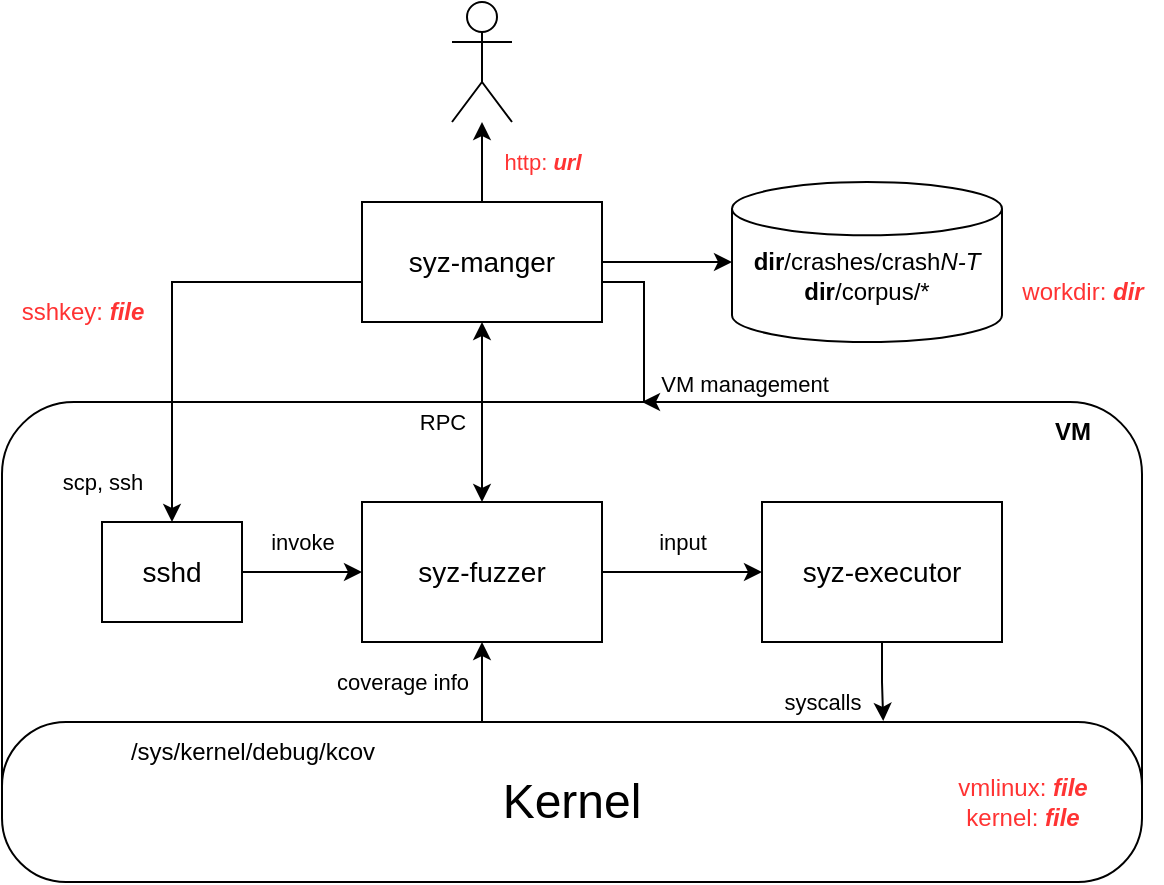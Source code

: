 <mxfile version="21.2.9" type="github">
  <diagram name="Page-1" id="NRXXsjWLMYtVDju6nCHm">
    <mxGraphModel dx="1562" dy="829" grid="0" gridSize="10" guides="1" tooltips="1" connect="1" arrows="1" fold="1" page="1" pageScale="1" pageWidth="850" pageHeight="1100" background="none" math="0" shadow="0">
      <root>
        <mxCell id="0" />
        <mxCell id="1" parent="0" />
        <mxCell id="SNb0KBO_Sz6_QdAGFprt-4" style="edgeStyle=orthogonalEdgeStyle;rounded=0;orthogonalLoop=1;jettySize=auto;html=1;entryX=0;entryY=0.5;entryDx=0;entryDy=0;entryPerimeter=0;" edge="1" parent="1" target="SNb0KBO_Sz6_QdAGFprt-12">
          <mxGeometry relative="1" as="geometry">
            <mxPoint x="370" y="170" as="sourcePoint" />
            <mxPoint x="460" y="170" as="targetPoint" />
            <Array as="points">
              <mxPoint x="370" y="160" />
            </Array>
          </mxGeometry>
        </mxCell>
        <mxCell id="SNb0KBO_Sz6_QdAGFprt-6" value="" style="rounded=1;whiteSpace=wrap;html=1;" vertex="1" parent="1">
          <mxGeometry x="100" y="230" width="570" height="240" as="geometry" />
        </mxCell>
        <mxCell id="SNb0KBO_Sz6_QdAGFprt-11" value="&lt;font color=&quot;#ff3333&quot;&gt;http:&lt;b&gt; &lt;i&gt;url&lt;/i&gt;&lt;/b&gt;&lt;/font&gt;" style="edgeStyle=orthogonalEdgeStyle;rounded=0;orthogonalLoop=1;jettySize=auto;html=1;" edge="1" parent="1" source="SNb0KBO_Sz6_QdAGFprt-7" target="SNb0KBO_Sz6_QdAGFprt-8">
          <mxGeometry y="-30" relative="1" as="geometry">
            <mxPoint as="offset" />
          </mxGeometry>
        </mxCell>
        <mxCell id="SNb0KBO_Sz6_QdAGFprt-20" value="scp, ssh" style="edgeStyle=orthogonalEdgeStyle;rounded=0;orthogonalLoop=1;jettySize=auto;html=1;entryX=0.5;entryY=0;entryDx=0;entryDy=0;" edge="1" parent="1" source="SNb0KBO_Sz6_QdAGFprt-7" target="SNb0KBO_Sz6_QdAGFprt-15">
          <mxGeometry x="0.814" y="-35" relative="1" as="geometry">
            <Array as="points">
              <mxPoint x="185" y="170" />
            </Array>
            <mxPoint as="offset" />
          </mxGeometry>
        </mxCell>
        <mxCell id="SNb0KBO_Sz6_QdAGFprt-22" style="edgeStyle=orthogonalEdgeStyle;rounded=0;orthogonalLoop=1;jettySize=auto;html=1;" edge="1" parent="1" source="SNb0KBO_Sz6_QdAGFprt-7">
          <mxGeometry relative="1" as="geometry">
            <mxPoint x="420" y="230" as="targetPoint" />
            <Array as="points">
              <mxPoint x="421" y="170" />
            </Array>
          </mxGeometry>
        </mxCell>
        <mxCell id="SNb0KBO_Sz6_QdAGFprt-23" value="VM management" style="edgeLabel;html=1;align=center;verticalAlign=middle;resizable=0;points=[];" vertex="1" connectable="0" parent="SNb0KBO_Sz6_QdAGFprt-22">
          <mxGeometry x="0.63" relative="1" as="geometry">
            <mxPoint x="50" y="5" as="offset" />
          </mxGeometry>
        </mxCell>
        <mxCell id="SNb0KBO_Sz6_QdAGFprt-7" value="&lt;font style=&quot;font-size: 14px;&quot;&gt;syz-manger&lt;/font&gt;" style="rounded=0;whiteSpace=wrap;html=1;" vertex="1" parent="1">
          <mxGeometry x="280" y="130" width="120" height="60" as="geometry" />
        </mxCell>
        <mxCell id="SNb0KBO_Sz6_QdAGFprt-8" value="" style="shape=umlActor;verticalLabelPosition=bottom;verticalAlign=top;html=1;" vertex="1" parent="1">
          <mxGeometry x="325" y="30" width="30" height="60" as="geometry" />
        </mxCell>
        <mxCell id="SNb0KBO_Sz6_QdAGFprt-12" value="&lt;b style=&quot;border-color: var(--border-color);&quot;&gt;&lt;br&gt;dir&lt;/b&gt;/crashes/crash&lt;i style=&quot;border-color: var(--border-color);&quot;&gt;N-T&lt;/i&gt;&lt;br style=&quot;border-color: var(--border-color);&quot;&gt;&lt;b style=&quot;border-color: var(--border-color);&quot;&gt;dir&lt;/b&gt;/corpus/*" style="strokeWidth=1;html=1;shape=mxgraph.flowchart.database;whiteSpace=wrap;strokeColor=default;" vertex="1" parent="1">
          <mxGeometry x="465" y="120" width="135" height="80" as="geometry" />
        </mxCell>
        <mxCell id="SNb0KBO_Sz6_QdAGFprt-17" value="invoke" style="edgeStyle=orthogonalEdgeStyle;rounded=0;orthogonalLoop=1;jettySize=auto;html=1;" edge="1" parent="1" source="SNb0KBO_Sz6_QdAGFprt-15" target="SNb0KBO_Sz6_QdAGFprt-16">
          <mxGeometry y="15" relative="1" as="geometry">
            <mxPoint as="offset" />
          </mxGeometry>
        </mxCell>
        <mxCell id="SNb0KBO_Sz6_QdAGFprt-15" value="&lt;font style=&quot;font-size: 14px;&quot;&gt;sshd&lt;/font&gt;" style="rounded=0;whiteSpace=wrap;html=1;" vertex="1" parent="1">
          <mxGeometry x="150" y="290" width="70" height="50" as="geometry" />
        </mxCell>
        <mxCell id="SNb0KBO_Sz6_QdAGFprt-19" value="input" style="edgeStyle=orthogonalEdgeStyle;rounded=0;orthogonalLoop=1;jettySize=auto;html=1;" edge="1" parent="1" source="SNb0KBO_Sz6_QdAGFprt-16" target="SNb0KBO_Sz6_QdAGFprt-18">
          <mxGeometry y="15" relative="1" as="geometry">
            <mxPoint as="offset" />
          </mxGeometry>
        </mxCell>
        <mxCell id="SNb0KBO_Sz6_QdAGFprt-16" value="&lt;font style=&quot;font-size: 14px;&quot;&gt;syz-fuzzer&lt;/font&gt;" style="rounded=0;whiteSpace=wrap;html=1;" vertex="1" parent="1">
          <mxGeometry x="280" y="280" width="120" height="70" as="geometry" />
        </mxCell>
        <mxCell id="SNb0KBO_Sz6_QdAGFprt-36" value="syscalls" style="edgeStyle=orthogonalEdgeStyle;rounded=0;orthogonalLoop=1;jettySize=auto;html=1;entryX=0.773;entryY=-0.007;entryDx=0;entryDy=0;entryPerimeter=0;" edge="1" parent="1" source="SNb0KBO_Sz6_QdAGFprt-18" target="SNb0KBO_Sz6_QdAGFprt-33">
          <mxGeometry x="0.528" y="-31" relative="1" as="geometry">
            <Array as="points" />
            <mxPoint as="offset" />
          </mxGeometry>
        </mxCell>
        <mxCell id="SNb0KBO_Sz6_QdAGFprt-18" value="&lt;font style=&quot;font-size: 14px;&quot;&gt;syz-executor&lt;/font&gt;" style="rounded=0;whiteSpace=wrap;html=1;" vertex="1" parent="1">
          <mxGeometry x="480" y="280" width="120" height="70" as="geometry" />
        </mxCell>
        <mxCell id="SNb0KBO_Sz6_QdAGFprt-24" value="&lt;b&gt;VM&lt;/b&gt;" style="text;html=1;align=center;verticalAlign=middle;resizable=0;points=[];autosize=1;strokeColor=none;fillColor=none;" vertex="1" parent="1">
          <mxGeometry x="615" y="230" width="40" height="30" as="geometry" />
        </mxCell>
        <mxCell id="SNb0KBO_Sz6_QdAGFprt-26" value="&lt;font color=&quot;#ff3333&quot;&gt;workdir: &lt;b&gt;&lt;i&gt;dir&lt;/i&gt;&lt;/b&gt;&lt;/font&gt;" style="text;html=1;align=center;verticalAlign=middle;resizable=0;points=[];autosize=1;strokeColor=none;fillColor=none;" vertex="1" parent="1">
          <mxGeometry x="600" y="160" width="80" height="30" as="geometry" />
        </mxCell>
        <mxCell id="SNb0KBO_Sz6_QdAGFprt-27" value="RPC" style="endArrow=classic;startArrow=classic;html=1;rounded=0;entryX=0.5;entryY=1;entryDx=0;entryDy=0;exitX=0.5;exitY=0;exitDx=0;exitDy=0;" edge="1" parent="1" source="SNb0KBO_Sz6_QdAGFprt-16" target="SNb0KBO_Sz6_QdAGFprt-7">
          <mxGeometry x="-0.111" y="20" width="50" height="50" relative="1" as="geometry">
            <mxPoint x="30" y="260" as="sourcePoint" />
            <mxPoint x="80" y="210" as="targetPoint" />
            <Array as="points">
              <mxPoint x="340" y="250" />
            </Array>
            <mxPoint as="offset" />
          </mxGeometry>
        </mxCell>
        <mxCell id="SNb0KBO_Sz6_QdAGFprt-32" value="&lt;font color=&quot;#ff3333&quot;&gt;sshkey: &lt;b style=&quot;&quot;&gt;&lt;i&gt;file&lt;/i&gt;&lt;/b&gt;&lt;/font&gt;" style="text;html=1;align=center;verticalAlign=middle;resizable=0;points=[];autosize=1;strokeColor=none;fillColor=none;" vertex="1" parent="1">
          <mxGeometry x="100" y="170" width="80" height="30" as="geometry" />
        </mxCell>
        <mxCell id="SNb0KBO_Sz6_QdAGFprt-35" value="coverage info" style="edgeStyle=orthogonalEdgeStyle;rounded=0;orthogonalLoop=1;jettySize=auto;html=1;entryX=0.5;entryY=1;entryDx=0;entryDy=0;" edge="1" parent="1" source="SNb0KBO_Sz6_QdAGFprt-33" target="SNb0KBO_Sz6_QdAGFprt-16">
          <mxGeometry y="40" relative="1" as="geometry">
            <mxPoint x="340" y="360" as="targetPoint" />
            <Array as="points">
              <mxPoint x="340" y="380" />
              <mxPoint x="340" y="380" />
            </Array>
            <mxPoint as="offset" />
          </mxGeometry>
        </mxCell>
        <mxCell id="SNb0KBO_Sz6_QdAGFprt-33" value="&lt;font style=&quot;font-size: 24px;&quot;&gt;Kernel&lt;/font&gt;" style="rounded=1;whiteSpace=wrap;html=1;arcSize=40;" vertex="1" parent="1">
          <mxGeometry x="100" y="390" width="570" height="80" as="geometry" />
        </mxCell>
        <mxCell id="SNb0KBO_Sz6_QdAGFprt-34" value="/sys/kernel/debug/kcov" style="text;html=1;align=center;verticalAlign=middle;resizable=0;points=[];autosize=1;strokeColor=none;fillColor=none;" vertex="1" parent="1">
          <mxGeometry x="150" y="390" width="150" height="30" as="geometry" />
        </mxCell>
        <mxCell id="SNb0KBO_Sz6_QdAGFprt-37" value="&lt;font color=&quot;#ff3333&quot;&gt;vmlinux: &lt;b&gt;&lt;i&gt;file&lt;/i&gt;&lt;/b&gt;&lt;br&gt;kernel: &lt;b&gt;&lt;i&gt;file&lt;/i&gt;&lt;/b&gt;&lt;/font&gt;" style="text;html=1;align=center;verticalAlign=middle;resizable=0;points=[];autosize=1;strokeColor=none;fillColor=none;" vertex="1" parent="1">
          <mxGeometry x="565" y="410" width="90" height="40" as="geometry" />
        </mxCell>
      </root>
    </mxGraphModel>
  </diagram>
</mxfile>

